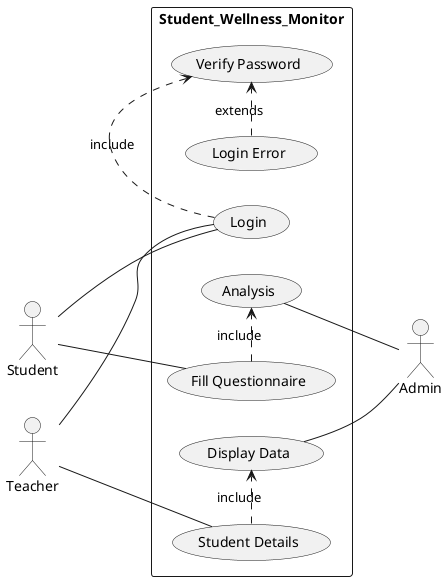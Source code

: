@startuml Use Case Diagram
left to right direction
skinparam packageStyle rectangle
actor Student
actor Admin
actor Teacher
rectangle Student_Wellness_Monitor {
  
  Teacher -- (Login)
  Student -- (Login)
  (Login Error) .> (Verify Password) : extends
  (Login) .> (Verify Password) : include
  Student -- (Fill Questionnaire)
  (Fill Questionnaire) .> (Analysis) : include
  (Analysis) -- Admin
  Teacher -- (Student Details)
  (Student Details) .> (Display Data) : include
  (Display Data) -- Admin
}
@enduml
